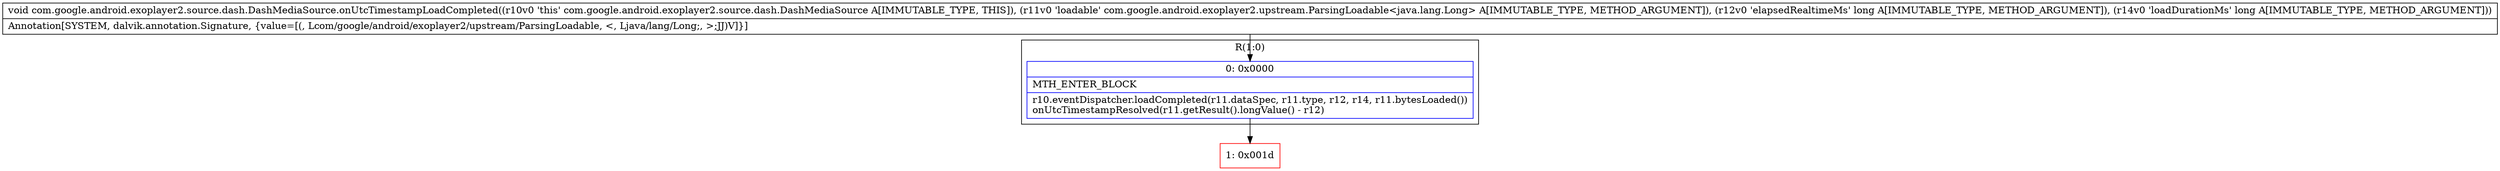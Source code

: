 digraph "CFG forcom.google.android.exoplayer2.source.dash.DashMediaSource.onUtcTimestampLoadCompleted(Lcom\/google\/android\/exoplayer2\/upstream\/ParsingLoadable;JJ)V" {
subgraph cluster_Region_804544816 {
label = "R(1:0)";
node [shape=record,color=blue];
Node_0 [shape=record,label="{0\:\ 0x0000|MTH_ENTER_BLOCK\l|r10.eventDispatcher.loadCompleted(r11.dataSpec, r11.type, r12, r14, r11.bytesLoaded())\lonUtcTimestampResolved(r11.getResult().longValue() \- r12)\l}"];
}
Node_1 [shape=record,color=red,label="{1\:\ 0x001d}"];
MethodNode[shape=record,label="{void com.google.android.exoplayer2.source.dash.DashMediaSource.onUtcTimestampLoadCompleted((r10v0 'this' com.google.android.exoplayer2.source.dash.DashMediaSource A[IMMUTABLE_TYPE, THIS]), (r11v0 'loadable' com.google.android.exoplayer2.upstream.ParsingLoadable\<java.lang.Long\> A[IMMUTABLE_TYPE, METHOD_ARGUMENT]), (r12v0 'elapsedRealtimeMs' long A[IMMUTABLE_TYPE, METHOD_ARGUMENT]), (r14v0 'loadDurationMs' long A[IMMUTABLE_TYPE, METHOD_ARGUMENT]))  | Annotation[SYSTEM, dalvik.annotation.Signature, \{value=[(, Lcom\/google\/android\/exoplayer2\/upstream\/ParsingLoadable, \<, Ljava\/lang\/Long;, \>;JJ)V]\}]\l}"];
MethodNode -> Node_0;
Node_0 -> Node_1;
}

